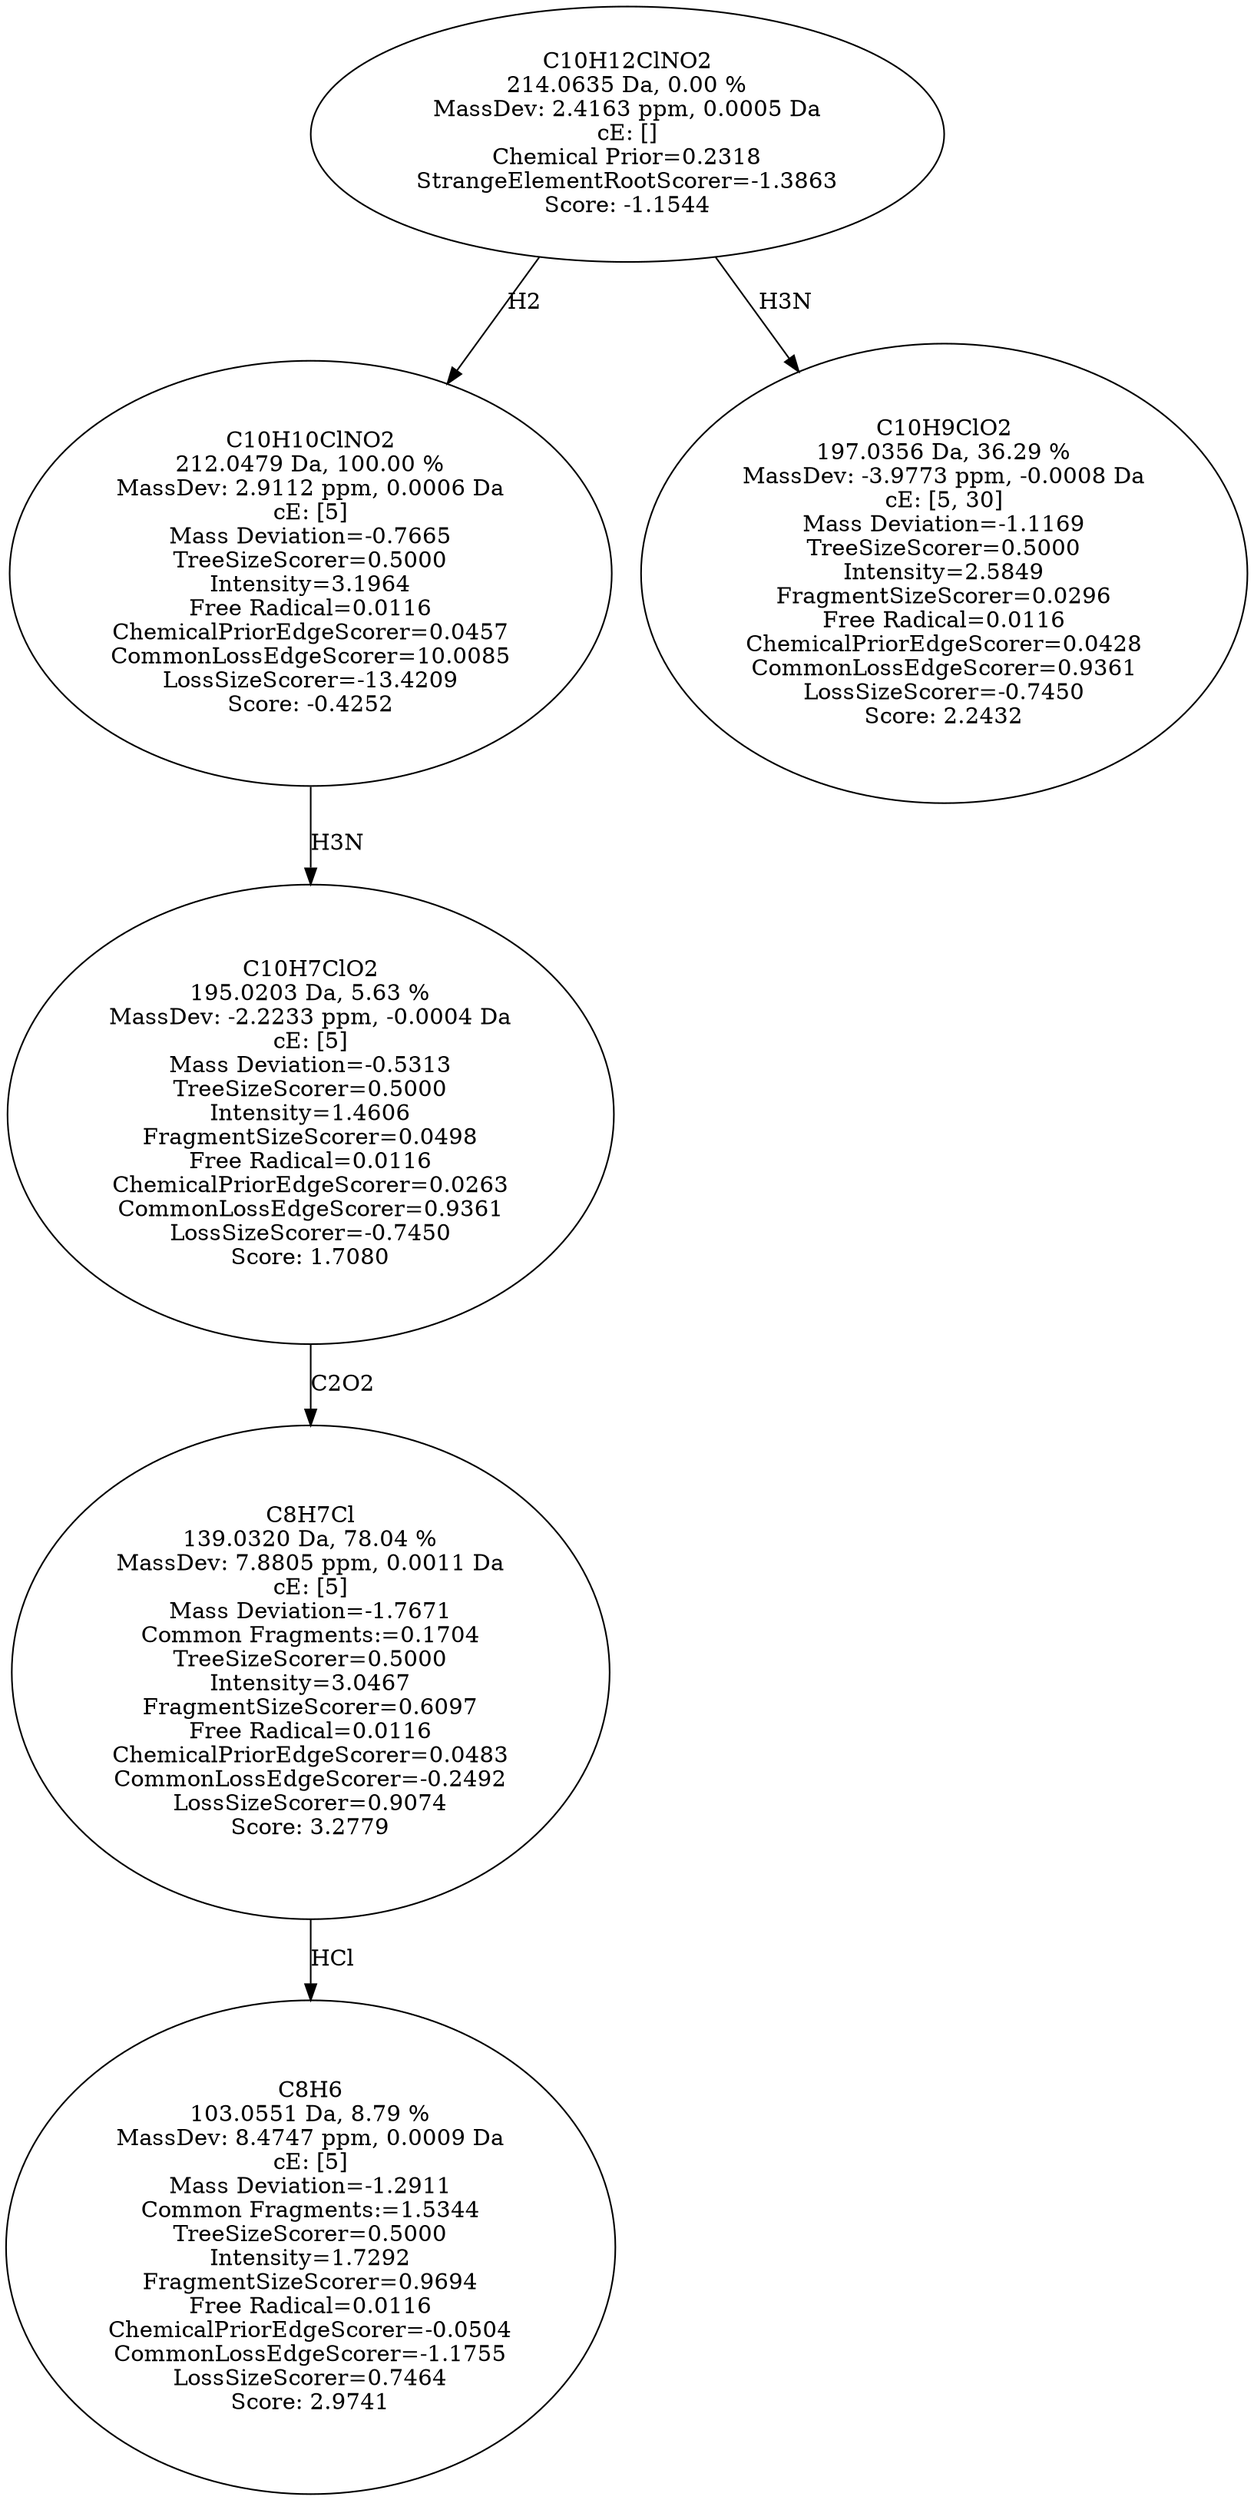 strict digraph {
v1 [label="C8H6\n103.0551 Da, 8.79 %\nMassDev: 8.4747 ppm, 0.0009 Da\ncE: [5]\nMass Deviation=-1.2911\nCommon Fragments:=1.5344\nTreeSizeScorer=0.5000\nIntensity=1.7292\nFragmentSizeScorer=0.9694\nFree Radical=0.0116\nChemicalPriorEdgeScorer=-0.0504\nCommonLossEdgeScorer=-1.1755\nLossSizeScorer=0.7464\nScore: 2.9741"];
v2 [label="C8H7Cl\n139.0320 Da, 78.04 %\nMassDev: 7.8805 ppm, 0.0011 Da\ncE: [5]\nMass Deviation=-1.7671\nCommon Fragments:=0.1704\nTreeSizeScorer=0.5000\nIntensity=3.0467\nFragmentSizeScorer=0.6097\nFree Radical=0.0116\nChemicalPriorEdgeScorer=0.0483\nCommonLossEdgeScorer=-0.2492\nLossSizeScorer=0.9074\nScore: 3.2779"];
v3 [label="C10H7ClO2\n195.0203 Da, 5.63 %\nMassDev: -2.2233 ppm, -0.0004 Da\ncE: [5]\nMass Deviation=-0.5313\nTreeSizeScorer=0.5000\nIntensity=1.4606\nFragmentSizeScorer=0.0498\nFree Radical=0.0116\nChemicalPriorEdgeScorer=0.0263\nCommonLossEdgeScorer=0.9361\nLossSizeScorer=-0.7450\nScore: 1.7080"];
v4 [label="C10H10ClNO2\n212.0479 Da, 100.00 %\nMassDev: 2.9112 ppm, 0.0006 Da\ncE: [5]\nMass Deviation=-0.7665\nTreeSizeScorer=0.5000\nIntensity=3.1964\nFree Radical=0.0116\nChemicalPriorEdgeScorer=0.0457\nCommonLossEdgeScorer=10.0085\nLossSizeScorer=-13.4209\nScore: -0.4252"];
v5 [label="C10H9ClO2\n197.0356 Da, 36.29 %\nMassDev: -3.9773 ppm, -0.0008 Da\ncE: [5, 30]\nMass Deviation=-1.1169\nTreeSizeScorer=0.5000\nIntensity=2.5849\nFragmentSizeScorer=0.0296\nFree Radical=0.0116\nChemicalPriorEdgeScorer=0.0428\nCommonLossEdgeScorer=0.9361\nLossSizeScorer=-0.7450\nScore: 2.2432"];
v6 [label="C10H12ClNO2\n214.0635 Da, 0.00 %\nMassDev: 2.4163 ppm, 0.0005 Da\ncE: []\nChemical Prior=0.2318\nStrangeElementRootScorer=-1.3863\nScore: -1.1544"];
v2 -> v1 [label="HCl"];
v3 -> v2 [label="C2O2"];
v4 -> v3 [label="H3N"];
v6 -> v4 [label="H2"];
v6 -> v5 [label="H3N"];
}